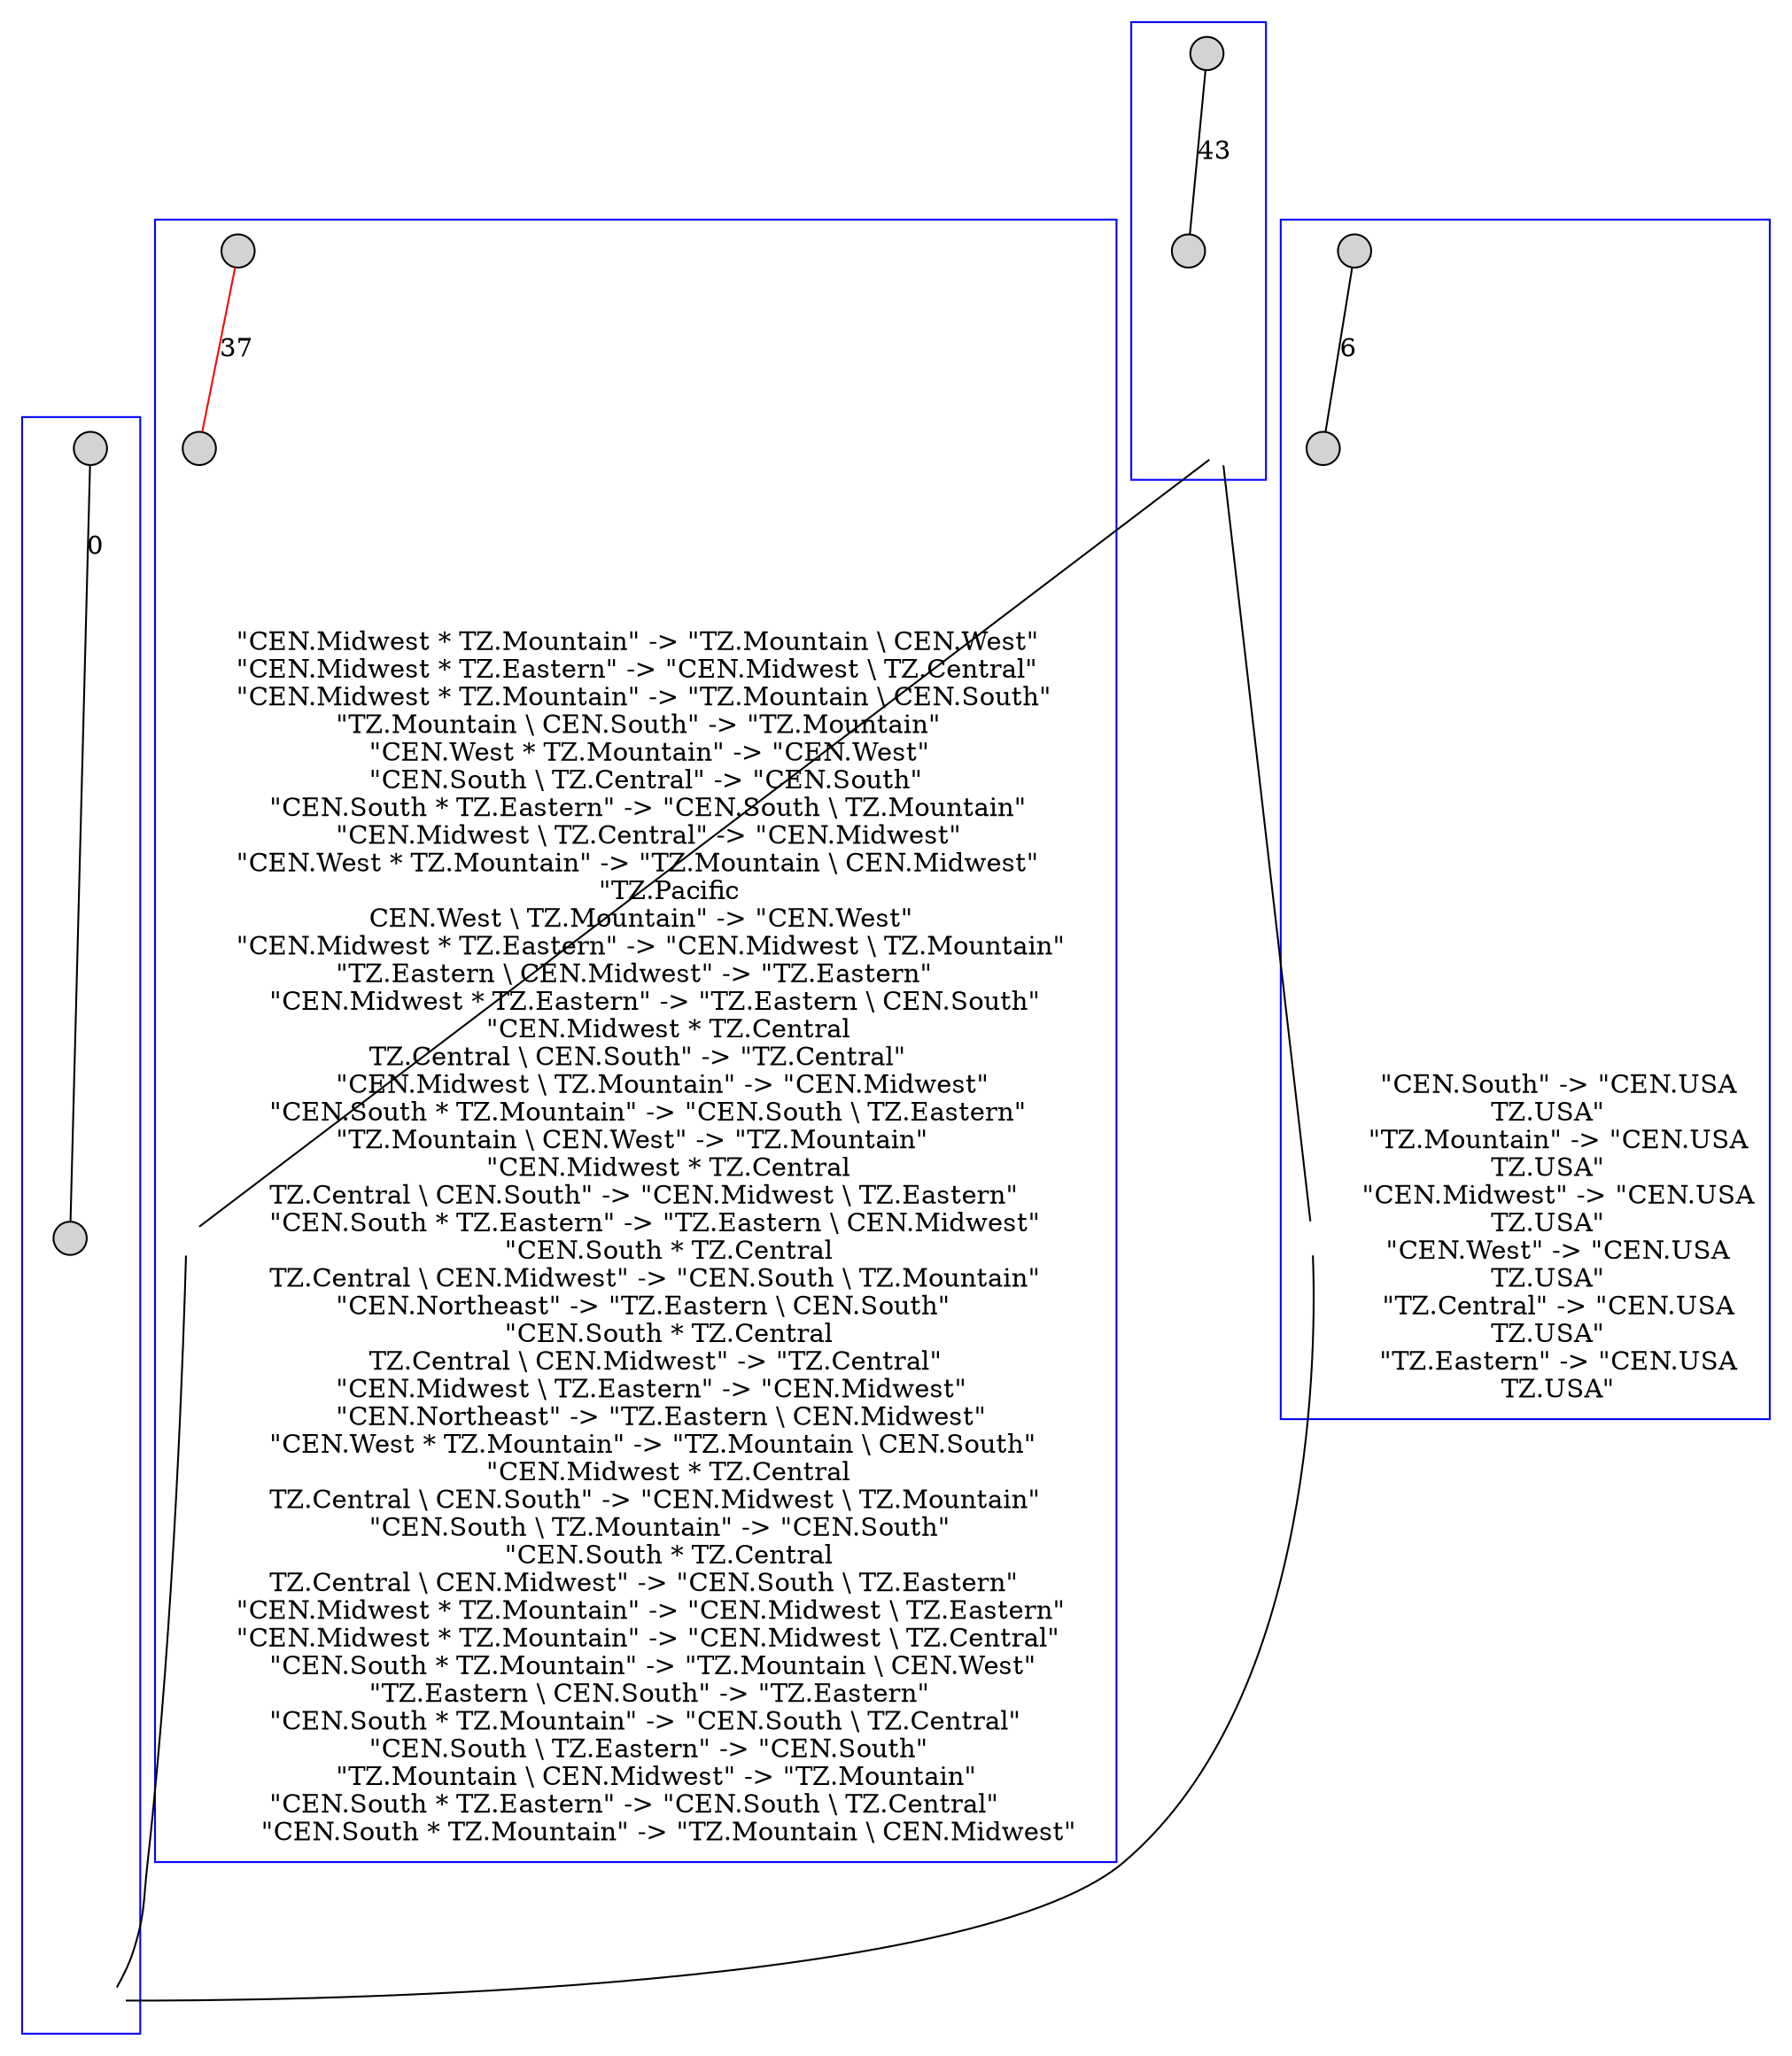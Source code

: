 // <Lattice object of 2 atoms 4 concepts 2 coatoms at 0x10f55cb00>
digraph Lattice {
	node [label="" shape=circle style=filled width=.25]
	edge [dir=none labeldistance=1.5 minlen=2]
	subgraph cluster_0 {
		color=blue
		c0_start
		c0_end
		c0 [style=invis]
		c0_start -> c0_end [arrowhead=normal color="" constraint=true label=0 penwidth=1 style=solid]
		c0_start -> c0 [style=invis]
		c0_end -> c0 [style=invis]
	}
	subgraph cluster_1 {
		color=blue
		c1_start
		c1_end
		c1 [style=invis]
		c1_start -> c1_end [arrowhead=normal color="#000000" constraint=true label=6 penwidth=1 style=solid]
		c1_start -> c1 [style=invis]
		c1_end -> c1 [style=invis]
	}
	c1 -> c1 [label="\"CEN.South\" -> \"CEN.USA\nTZ.USA\"	
\"TZ.Mountain\" -> \"CEN.USA\nTZ.USA\"	
\"CEN.Midwest\" -> \"CEN.USA\nTZ.USA\"	
\"CEN.West\" -> \"CEN.USA\nTZ.USA\"	
\"TZ.Central\" -> \"CEN.USA\nTZ.USA\"	
\"TZ.Eastern\" -> \"CEN.USA\nTZ.USA\"" color=transparent labelangle=270]
	c1 -> c0
	subgraph cluster_2 {
		color=blue
		c2_start
		c2_end
		c2 [style=invis]
		c2_start -> c2_end [arrowhead=normal color="#FF0000" constraint=true label=37 penwidth=1 style=solid]
		c2_start -> c2 [style=invis]
		c2_end -> c2 [style=invis]
	}
	c2 -> c2 [label="\"CEN.Midwest * TZ.Mountain\" -> \"TZ.Mountain \\ CEN.West\"	
\"CEN.Midwest * TZ.Eastern\" -> \"CEN.Midwest \\ TZ.Central\"	
\"CEN.Midwest * TZ.Mountain\" -> \"TZ.Mountain \\ CEN.South\"	
\"TZ.Mountain \\ CEN.South\" -> \"TZ.Mountain\"	
\"CEN.West * TZ.Mountain\" -> \"CEN.West\"	
\"CEN.South \\ TZ.Central\" -> \"CEN.South\"	
\"CEN.South * TZ.Eastern\" -> \"CEN.South \\ TZ.Mountain\"	
\"CEN.Midwest \\ TZ.Central\" -> \"CEN.Midwest\"	
\"CEN.West * TZ.Mountain\" -> \"TZ.Mountain \\ CEN.Midwest\"	
\"TZ.Pacific\nCEN.West \\ TZ.Mountain\" -> \"CEN.West\"	
\"CEN.Midwest * TZ.Eastern\" -> \"CEN.Midwest \\ TZ.Mountain\"	
\"TZ.Eastern \\ CEN.Midwest\" -> \"TZ.Eastern\"	
\"CEN.Midwest * TZ.Eastern\" -> \"TZ.Eastern \\ CEN.South\"	
\"CEN.Midwest * TZ.Central\nTZ.Central \\ CEN.South\" -> \"TZ.Central\"	
\"CEN.Midwest \\ TZ.Mountain\" -> \"CEN.Midwest\"	
\"CEN.South * TZ.Mountain\" -> \"CEN.South \\ TZ.Eastern\"	
\"TZ.Mountain \\ CEN.West\" -> \"TZ.Mountain\"	
\"CEN.Midwest * TZ.Central\nTZ.Central \\ CEN.South\" -> \"CEN.Midwest \\ TZ.Eastern\"	
\"CEN.South * TZ.Eastern\" -> \"TZ.Eastern \\ CEN.Midwest\"	
\"CEN.South * TZ.Central\nTZ.Central \\ CEN.Midwest\" -> \"CEN.South \\ TZ.Mountain\"	
\"CEN.Northeast\" -> \"TZ.Eastern \\ CEN.South\"	
\"CEN.South * TZ.Central\nTZ.Central \\ CEN.Midwest\" -> \"TZ.Central\"	
\"CEN.Midwest \\ TZ.Eastern\" -> \"CEN.Midwest\"	
\"CEN.Northeast\" -> \"TZ.Eastern \\ CEN.Midwest\"	
\"CEN.West * TZ.Mountain\" -> \"TZ.Mountain \\ CEN.South\"	
\"CEN.Midwest * TZ.Central\nTZ.Central \\ CEN.South\" -> \"CEN.Midwest \\ TZ.Mountain\"	
\"CEN.South \\ TZ.Mountain\" -> \"CEN.South\"	
\"CEN.South * TZ.Central\nTZ.Central \\ CEN.Midwest\" -> \"CEN.South \\ TZ.Eastern\"	
\"CEN.Midwest * TZ.Mountain\" -> \"CEN.Midwest \\ TZ.Eastern\"	
\"CEN.Midwest * TZ.Mountain\" -> \"CEN.Midwest \\ TZ.Central\"	
\"CEN.South * TZ.Mountain\" -> \"TZ.Mountain \\ CEN.West\"	
\"TZ.Eastern \\ CEN.South\" -> \"TZ.Eastern\"	
\"CEN.South * TZ.Mountain\" -> \"CEN.South \\ TZ.Central\"	
\"CEN.South \\ TZ.Eastern\" -> \"CEN.South\"	
\"TZ.Mountain \\ CEN.Midwest\" -> \"TZ.Mountain\"	
\"CEN.South * TZ.Eastern\" -> \"CEN.South \\ TZ.Central\"	
\"CEN.South * TZ.Mountain\" -> \"TZ.Mountain \\ CEN.Midwest\"" color=transparent labelangle=270]
	c2 -> c0
	subgraph cluster_3 {
		color=blue
		c3_start
		c3_end
		c3 [style=invis]
		c3_start -> c3_end [arrowhead=normal constraint=true label=43 penwidth=1 style=solid]
		c3_start -> c3 [style=invis]
		c3_end -> c3 [style=invis]
	}
	c3 -> c1
	c3 -> c2
}
